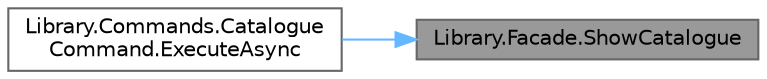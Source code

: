 digraph "Library.Facade.ShowCatalogue"
{
 // INTERACTIVE_SVG=YES
 // LATEX_PDF_SIZE
  bgcolor="transparent";
  edge [fontname=Helvetica,fontsize=10,labelfontname=Helvetica,labelfontsize=10];
  node [fontname=Helvetica,fontsize=10,shape=box,height=0.2,width=0.4];
  rankdir="RL";
  Node1 [id="Node000001",label="Library.Facade.ShowCatalogue",height=0.2,width=0.4,color="gray40", fillcolor="grey60", style="filled", fontcolor="black",tooltip="Muestra el catálogo de Pokemon disponibles."];
  Node1 -> Node2 [id="edge1_Node000001_Node000002",dir="back",color="steelblue1",style="solid",tooltip=" "];
  Node2 [id="Node000002",label="Library.Commands.Catalogue\lCommand.ExecuteAsync",height=0.2,width=0.4,color="grey40", fillcolor="white", style="filled",URL="$classLibrary_1_1Commands_1_1CatalogueCommand.html#ad95d287be16f5266dfb90ffab6c073bb",tooltip="Muestra los Pokemons del catálogo."];
}
